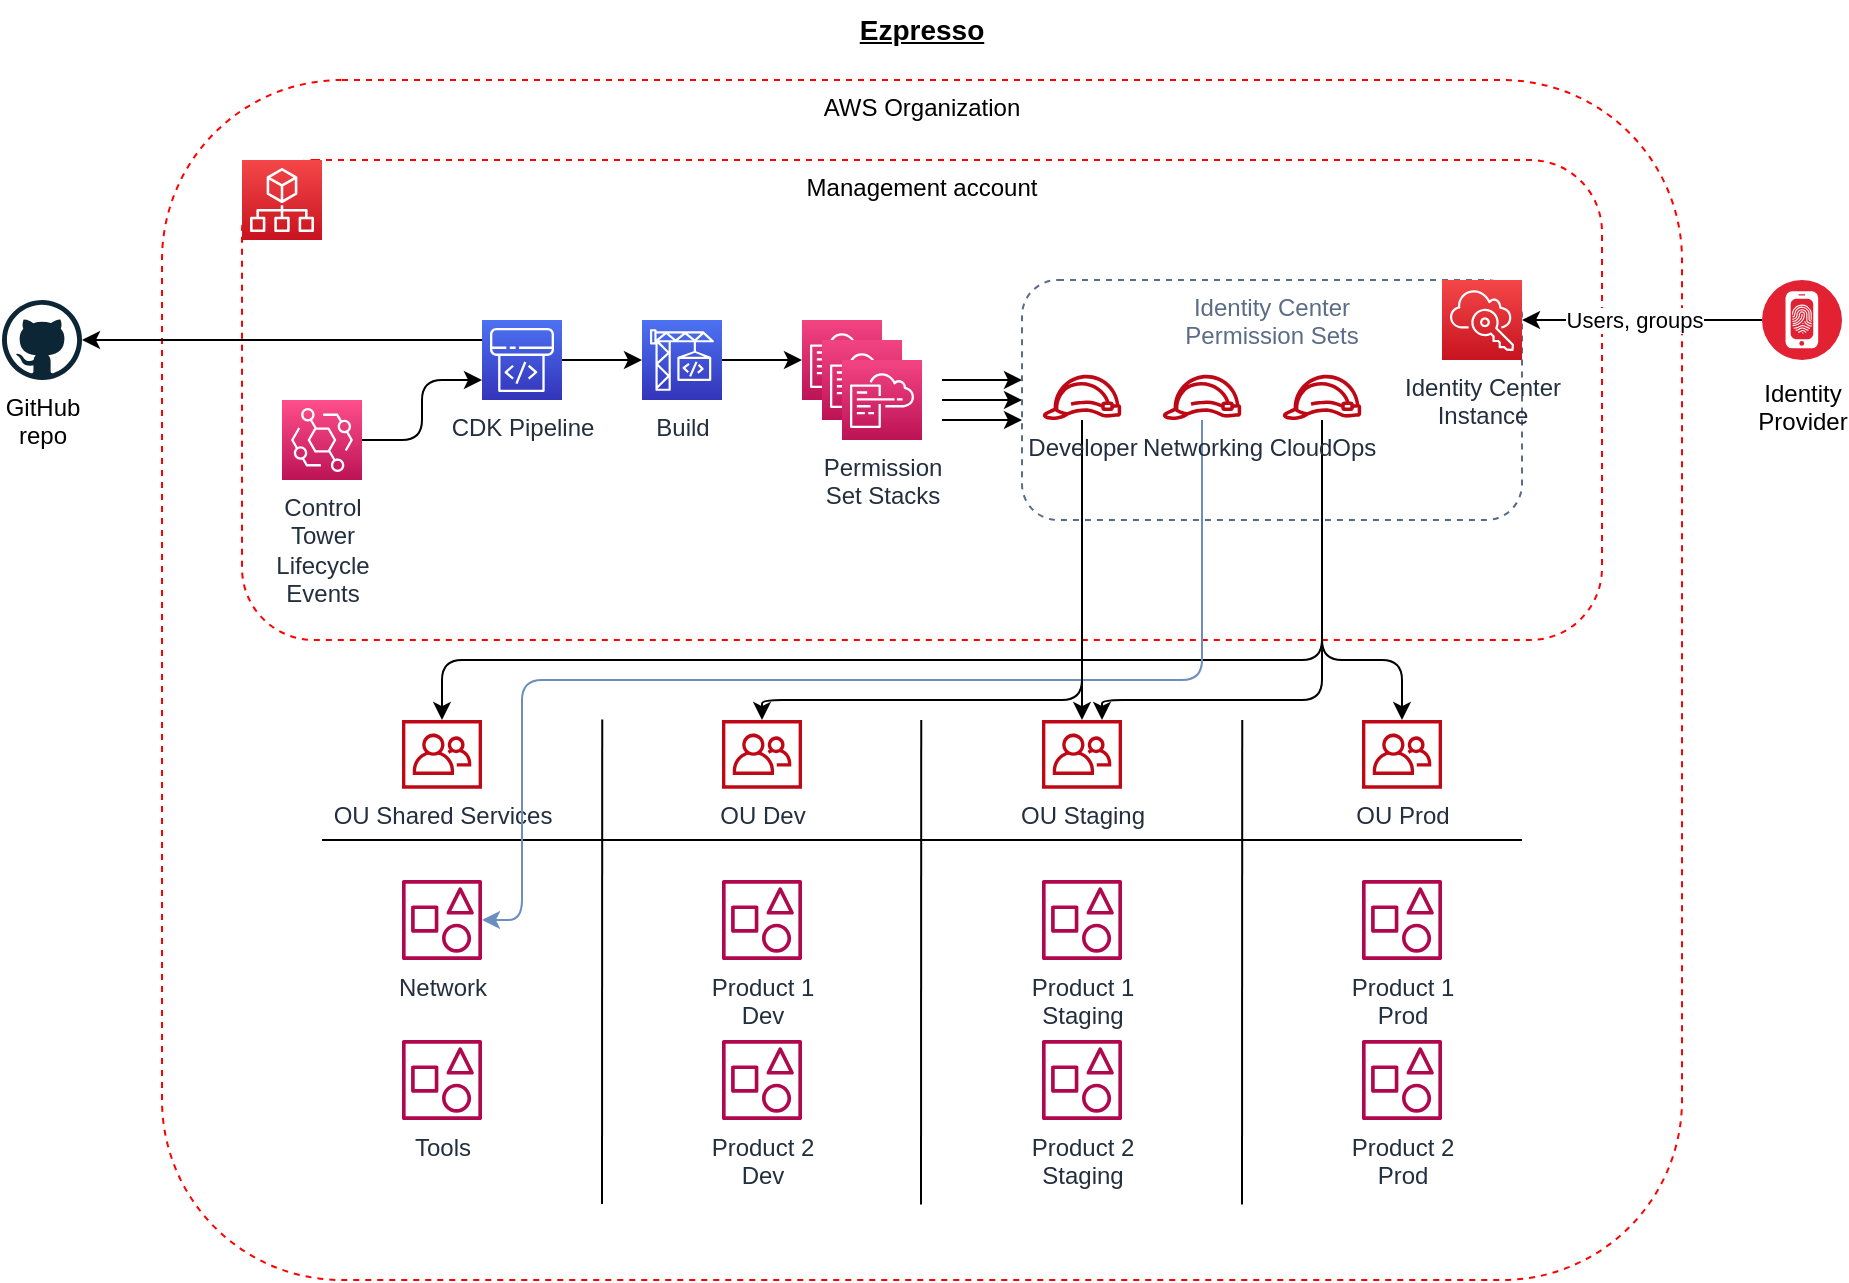 <mxfile version="21.6.8" type="device">
  <diagram id="741Fw4_yGs4Cyn7YGLD2" name="Page-1">
    <mxGraphModel dx="1360" dy="926" grid="1" gridSize="10" guides="1" tooltips="1" connect="1" arrows="1" fold="1" page="1" pageScale="1" pageWidth="1169" pageHeight="827" math="0" shadow="0">
      <root>
        <mxCell id="0" />
        <mxCell id="1" parent="0" />
        <mxCell id="DimGu2IpS-imPaeZoyhY-5" value="AWS Organization" style="fillColor=none;strokeColor=#FF0000;dashed=1;verticalAlign=top;fontStyle=0;rounded=1;glass=0;" parent="1" vertex="1">
          <mxGeometry x="280" y="160" width="760" height="600" as="geometry" />
        </mxCell>
        <mxCell id="DimGu2IpS-imPaeZoyhY-3" value="OU Dev" style="sketch=0;outlineConnect=0;fontColor=#232F3E;gradientColor=none;fillColor=#BF0816;strokeColor=none;dashed=0;verticalLabelPosition=bottom;verticalAlign=top;align=center;html=1;fontSize=12;fontStyle=0;aspect=fixed;pointerEvents=1;shape=mxgraph.aws4.organizations_organizational_unit;" parent="1" vertex="1">
          <mxGeometry x="560" y="480" width="40" height="34.36" as="geometry" />
        </mxCell>
        <mxCell id="DimGu2IpS-imPaeZoyhY-6" value="Management account" style="fillColor=none;strokeColor=#FF0000;dashed=1;verticalAlign=top;fontStyle=0;rounded=1;" parent="1" vertex="1">
          <mxGeometry x="320" y="200" width="680" height="240" as="geometry" />
        </mxCell>
        <mxCell id="DimGu2IpS-imPaeZoyhY-4" value="" style="sketch=0;points=[[0,0,0],[0.25,0,0],[0.5,0,0],[0.75,0,0],[1,0,0],[0,1,0],[0.25,1,0],[0.5,1,0],[0.75,1,0],[1,1,0],[0,0.25,0],[0,0.5,0],[0,0.75,0],[1,0.25,0],[1,0.5,0],[1,0.75,0]];outlineConnect=0;fontColor=#232F3E;gradientColor=#F54749;gradientDirection=north;fillColor=#C7131F;strokeColor=#ffffff;dashed=0;verticalLabelPosition=middle;verticalAlign=middle;align=left;html=1;fontSize=12;fontStyle=0;aspect=fixed;shape=mxgraph.aws4.resourceIcon;resIcon=mxgraph.aws4.organizations;labelPosition=right;" parent="1" vertex="1">
          <mxGeometry x="320" y="200" width="40" height="40" as="geometry" />
        </mxCell>
        <mxCell id="DimGu2IpS-imPaeZoyhY-10" value="CDK Pipeline" style="sketch=0;points=[[0,0,0],[0.25,0,0],[0.5,0,0],[0.75,0,0],[1,0,0],[0,1,0],[0.25,1,0],[0.5,1,0],[0.75,1,0],[1,1,0],[0,0.25,0],[0,0.5,0],[0,0.75,0],[1,0.25,0],[1,0.5,0],[1,0.75,0]];outlineConnect=0;fontColor=#232F3E;gradientColor=#4D72F3;gradientDirection=north;fillColor=#3334B9;strokeColor=#ffffff;dashed=0;verticalLabelPosition=bottom;verticalAlign=top;align=center;html=1;fontSize=12;fontStyle=0;aspect=fixed;shape=mxgraph.aws4.resourceIcon;resIcon=mxgraph.aws4.codepipeline;" parent="1" vertex="1">
          <mxGeometry x="440" y="280" width="40" height="40" as="geometry" />
        </mxCell>
        <mxCell id="DimGu2IpS-imPaeZoyhY-11" value="Control&lt;br&gt;Tower&lt;br&gt;Lifecycle&lt;br&gt;Events" style="sketch=0;points=[[0,0,0],[0.25,0,0],[0.5,0,0],[0.75,0,0],[1,0,0],[0,1,0],[0.25,1,0],[0.5,1,0],[0.75,1,0],[1,1,0],[0,0.25,0],[0,0.5,0],[0,0.75,0],[1,0.25,0],[1,0.5,0],[1,0.75,0]];outlineConnect=0;fontColor=#232F3E;gradientColor=#FF4F8B;gradientDirection=north;fillColor=#BC1356;strokeColor=#ffffff;dashed=0;verticalLabelPosition=bottom;verticalAlign=top;align=center;html=1;fontSize=12;fontStyle=0;aspect=fixed;shape=mxgraph.aws4.resourceIcon;resIcon=mxgraph.aws4.eventbridge;" parent="1" vertex="1">
          <mxGeometry x="340" y="320" width="40" height="40" as="geometry" />
        </mxCell>
        <mxCell id="DimGu2IpS-imPaeZoyhY-13" value="" style="endArrow=classic;html=1;rounded=1;exitX=1;exitY=0.5;exitDx=0;exitDy=0;exitPerimeter=0;entryX=0;entryY=0.75;entryDx=0;entryDy=0;entryPerimeter=0;" parent="1" source="DimGu2IpS-imPaeZoyhY-11" target="DimGu2IpS-imPaeZoyhY-10" edge="1">
          <mxGeometry width="50" height="50" relative="1" as="geometry">
            <mxPoint x="460" y="620" as="sourcePoint" />
            <mxPoint x="510" y="570" as="targetPoint" />
            <Array as="points">
              <mxPoint x="410" y="340" />
              <mxPoint x="410" y="310" />
            </Array>
          </mxGeometry>
        </mxCell>
        <mxCell id="DimGu2IpS-imPaeZoyhY-14" value="" style="endArrow=classic;html=1;rounded=1;exitX=1;exitY=0.5;exitDx=0;exitDy=0;exitPerimeter=0;entryX=0;entryY=0.5;entryDx=0;entryDy=0;entryPerimeter=0;" parent="1" source="DimGu2IpS-imPaeZoyhY-10" target="DimGu2IpS-imPaeZoyhY-15" edge="1">
          <mxGeometry width="50" height="50" relative="1" as="geometry">
            <mxPoint x="560" y="590" as="sourcePoint" />
            <mxPoint x="610" y="540" as="targetPoint" />
          </mxGeometry>
        </mxCell>
        <mxCell id="DimGu2IpS-imPaeZoyhY-15" value="Build" style="sketch=0;points=[[0,0,0],[0.25,0,0],[0.5,0,0],[0.75,0,0],[1,0,0],[0,1,0],[0.25,1,0],[0.5,1,0],[0.75,1,0],[1,1,0],[0,0.25,0],[0,0.5,0],[0,0.75,0],[1,0.25,0],[1,0.5,0],[1,0.75,0]];outlineConnect=0;fontColor=#232F3E;gradientColor=#4D72F3;gradientDirection=north;fillColor=#3334B9;strokeColor=#ffffff;dashed=0;verticalLabelPosition=bottom;verticalAlign=top;align=center;html=1;fontSize=12;fontStyle=0;aspect=fixed;shape=mxgraph.aws4.resourceIcon;resIcon=mxgraph.aws4.codebuild;" parent="1" vertex="1">
          <mxGeometry x="520" y="280" width="40" height="40" as="geometry" />
        </mxCell>
        <mxCell id="DimGu2IpS-imPaeZoyhY-16" value="OU Shared Services" style="sketch=0;outlineConnect=0;fontColor=#232F3E;gradientColor=none;fillColor=#BF0816;strokeColor=none;dashed=0;verticalLabelPosition=bottom;verticalAlign=top;align=center;html=1;fontSize=12;fontStyle=0;aspect=fixed;pointerEvents=1;shape=mxgraph.aws4.organizations_organizational_unit;" parent="1" vertex="1">
          <mxGeometry x="400" y="480" width="40" height="34.36" as="geometry" />
        </mxCell>
        <mxCell id="DimGu2IpS-imPaeZoyhY-17" value="OU Staging" style="sketch=0;outlineConnect=0;fontColor=#232F3E;gradientColor=none;fillColor=#BF0816;strokeColor=none;dashed=0;verticalLabelPosition=bottom;verticalAlign=top;align=center;html=1;fontSize=12;fontStyle=0;aspect=fixed;pointerEvents=1;shape=mxgraph.aws4.organizations_organizational_unit;" parent="1" vertex="1">
          <mxGeometry x="720" y="480" width="40" height="34.36" as="geometry" />
        </mxCell>
        <mxCell id="DimGu2IpS-imPaeZoyhY-18" value="OU Prod" style="sketch=0;outlineConnect=0;fontColor=#232F3E;gradientColor=none;fillColor=#BF0816;strokeColor=none;dashed=0;verticalLabelPosition=bottom;verticalAlign=top;align=center;html=1;fontSize=12;fontStyle=0;aspect=fixed;pointerEvents=1;shape=mxgraph.aws4.organizations_organizational_unit;" parent="1" vertex="1">
          <mxGeometry x="880" y="480" width="40" height="34.36" as="geometry" />
        </mxCell>
        <mxCell id="DimGu2IpS-imPaeZoyhY-19" value="" style="sketch=0;points=[[0,0,0],[0.25,0,0],[0.5,0,0],[0.75,0,0],[1,0,0],[0,1,0],[0.25,1,0],[0.5,1,0],[0.75,1,0],[1,1,0],[0,0.25,0],[0,0.5,0],[0,0.75,0],[1,0.25,0],[1,0.5,0],[1,0.75,0]];points=[[0,0,0],[0.25,0,0],[0.5,0,0],[0.75,0,0],[1,0,0],[0,1,0],[0.25,1,0],[0.5,1,0],[0.75,1,0],[1,1,0],[0,0.25,0],[0,0.5,0],[0,0.75,0],[1,0.25,0],[1,0.5,0],[1,0.75,0]];outlineConnect=0;fontColor=#232F3E;gradientColor=#F34482;gradientDirection=north;fillColor=#BC1356;strokeColor=#ffffff;dashed=0;verticalLabelPosition=bottom;verticalAlign=top;align=center;html=1;fontSize=12;fontStyle=0;aspect=fixed;shape=mxgraph.aws4.resourceIcon;resIcon=mxgraph.aws4.cloudformation;rounded=1;glass=0;" parent="1" vertex="1">
          <mxGeometry x="600" y="280" width="40" height="40" as="geometry" />
        </mxCell>
        <mxCell id="DimGu2IpS-imPaeZoyhY-21" value="" style="sketch=0;points=[[0,0,0],[0.25,0,0],[0.5,0,0],[0.75,0,0],[1,0,0],[0,1,0],[0.25,1,0],[0.5,1,0],[0.75,1,0],[1,1,0],[0,0.25,0],[0,0.5,0],[0,0.75,0],[1,0.25,0],[1,0.5,0],[1,0.75,0]];points=[[0,0,0],[0.25,0,0],[0.5,0,0],[0.75,0,0],[1,0,0],[0,1,0],[0.25,1,0],[0.5,1,0],[0.75,1,0],[1,1,0],[0,0.25,0],[0,0.5,0],[0,0.75,0],[1,0.25,0],[1,0.5,0],[1,0.75,0]];outlineConnect=0;fontColor=#232F3E;gradientColor=#F34482;gradientDirection=north;fillColor=#BC1356;strokeColor=#ffffff;dashed=0;verticalLabelPosition=bottom;verticalAlign=top;align=center;html=1;fontSize=12;fontStyle=0;aspect=fixed;shape=mxgraph.aws4.resourceIcon;resIcon=mxgraph.aws4.cloudformation;rounded=1;glass=0;" parent="1" vertex="1">
          <mxGeometry x="610" y="290" width="40" height="40" as="geometry" />
        </mxCell>
        <mxCell id="DimGu2IpS-imPaeZoyhY-20" value="Permission&lt;br&gt;Set Stacks" style="sketch=0;points=[[0,0,0],[0.25,0,0],[0.5,0,0],[0.75,0,0],[1,0,0],[0,1,0],[0.25,1,0],[0.5,1,0],[0.75,1,0],[1,1,0],[0,0.25,0],[0,0.5,0],[0,0.75,0],[1,0.25,0],[1,0.5,0],[1,0.75,0]];points=[[0,0,0],[0.25,0,0],[0.5,0,0],[0.75,0,0],[1,0,0],[0,1,0],[0.25,1,0],[0.5,1,0],[0.75,1,0],[1,1,0],[0,0.25,0],[0,0.5,0],[0,0.75,0],[1,0.25,0],[1,0.5,0],[1,0.75,0]];outlineConnect=0;fontColor=#232F3E;gradientColor=#F34482;gradientDirection=north;fillColor=#BC1356;strokeColor=#ffffff;dashed=0;verticalLabelPosition=bottom;verticalAlign=top;align=center;html=1;fontSize=12;fontStyle=0;aspect=fixed;shape=mxgraph.aws4.resourceIcon;resIcon=mxgraph.aws4.cloudformation;rounded=1;glass=0;" parent="1" vertex="1">
          <mxGeometry x="620" y="300" width="40" height="40" as="geometry" />
        </mxCell>
        <mxCell id="DimGu2IpS-imPaeZoyhY-24" value="" style="endArrow=classic;html=1;rounded=1;exitX=1;exitY=0.5;exitDx=0;exitDy=0;exitPerimeter=0;entryX=0;entryY=0.5;entryDx=0;entryDy=0;entryPerimeter=0;" parent="1" source="DimGu2IpS-imPaeZoyhY-15" target="DimGu2IpS-imPaeZoyhY-19" edge="1">
          <mxGeometry width="50" height="50" relative="1" as="geometry">
            <mxPoint x="570" y="640" as="sourcePoint" />
            <mxPoint x="620" y="590" as="targetPoint" />
          </mxGeometry>
        </mxCell>
        <mxCell id="DimGu2IpS-imPaeZoyhY-29" value="Identity&lt;br&gt;Provider" style="aspect=fixed;perimeter=ellipsePerimeter;html=1;align=center;shadow=0;dashed=0;fontColor=#000000;labelBackgroundColor=#ffffff;fontSize=12;spacingTop=3;image;image=img/lib/ibm/security/identity_provider.svg;rounded=1;glass=0;strokeColor=#FF0000;fillColor=none;" parent="1" vertex="1">
          <mxGeometry x="1080" y="260" width="40" height="40" as="geometry" />
        </mxCell>
        <mxCell id="DimGu2IpS-imPaeZoyhY-30" value="" style="endArrow=classic;html=1;rounded=1;fontColor=#000000;" parent="1" edge="1">
          <mxGeometry width="50" height="50" relative="1" as="geometry">
            <mxPoint x="670" y="310" as="sourcePoint" />
            <mxPoint x="710" y="310" as="targetPoint" />
          </mxGeometry>
        </mxCell>
        <mxCell id="DimGu2IpS-imPaeZoyhY-31" value="" style="endArrow=classic;html=1;rounded=1;fontColor=#000000;" parent="1" edge="1">
          <mxGeometry width="50" height="50" relative="1" as="geometry">
            <mxPoint x="670" y="320" as="sourcePoint" />
            <mxPoint x="710" y="320" as="targetPoint" />
          </mxGeometry>
        </mxCell>
        <mxCell id="DimGu2IpS-imPaeZoyhY-32" value="" style="endArrow=classic;html=1;rounded=1;fontColor=#000000;" parent="1" edge="1">
          <mxGeometry width="50" height="50" relative="1" as="geometry">
            <mxPoint x="670" y="330" as="sourcePoint" />
            <mxPoint x="710" y="330" as="targetPoint" />
          </mxGeometry>
        </mxCell>
        <mxCell id="DimGu2IpS-imPaeZoyhY-35" value="" style="endArrow=classic;html=1;rounded=1;fontColor=#000000;entryX=1;entryY=0.5;entryDx=0;entryDy=0;entryPerimeter=0;exitX=0;exitY=0.5;exitDx=0;exitDy=0;" parent="1" source="DimGu2IpS-imPaeZoyhY-29" target="DimGu2IpS-imPaeZoyhY-26" edge="1">
          <mxGeometry width="50" height="50" relative="1" as="geometry">
            <mxPoint x="1050" y="640" as="sourcePoint" />
            <mxPoint x="1100" y="590" as="targetPoint" />
          </mxGeometry>
        </mxCell>
        <mxCell id="DimGu2IpS-imPaeZoyhY-36" value="Users, groups" style="edgeLabel;html=1;align=center;verticalAlign=middle;resizable=0;points=[];fontColor=#000000;" parent="DimGu2IpS-imPaeZoyhY-35" vertex="1" connectable="0">
          <mxGeometry x="0.47" y="-2" relative="1" as="geometry">
            <mxPoint x="24" y="2" as="offset" />
          </mxGeometry>
        </mxCell>
        <mxCell id="DimGu2IpS-imPaeZoyhY-37" value="Network" style="sketch=0;outlineConnect=0;fontColor=#232F3E;gradientColor=none;fillColor=#B0084D;strokeColor=none;dashed=0;verticalLabelPosition=bottom;verticalAlign=top;align=center;html=1;fontSize=12;fontStyle=0;aspect=fixed;pointerEvents=1;shape=mxgraph.aws4.organizations_account2;rounded=1;glass=0;" parent="1" vertex="1">
          <mxGeometry x="400" y="560" width="40" height="40" as="geometry" />
        </mxCell>
        <mxCell id="DimGu2IpS-imPaeZoyhY-38" value="Tools" style="sketch=0;outlineConnect=0;fontColor=#232F3E;gradientColor=none;fillColor=#B0084D;strokeColor=none;dashed=0;verticalLabelPosition=bottom;verticalAlign=top;align=center;html=1;fontSize=12;fontStyle=0;aspect=fixed;pointerEvents=1;shape=mxgraph.aws4.organizations_account2;rounded=1;glass=0;" parent="1" vertex="1">
          <mxGeometry x="400" y="640" width="40" height="40" as="geometry" />
        </mxCell>
        <mxCell id="DimGu2IpS-imPaeZoyhY-39" value="Product 1&lt;br&gt;Dev" style="sketch=0;outlineConnect=0;fontColor=#232F3E;gradientColor=none;fillColor=#B0084D;strokeColor=none;dashed=0;verticalLabelPosition=bottom;verticalAlign=top;align=center;html=1;fontSize=12;fontStyle=0;aspect=fixed;pointerEvents=1;shape=mxgraph.aws4.organizations_account2;rounded=1;glass=0;" parent="1" vertex="1">
          <mxGeometry x="560" y="560" width="40" height="40" as="geometry" />
        </mxCell>
        <mxCell id="DimGu2IpS-imPaeZoyhY-40" value="Product 2&lt;br&gt;Dev" style="sketch=0;outlineConnect=0;fontColor=#232F3E;gradientColor=none;fillColor=#B0084D;strokeColor=none;dashed=0;verticalLabelPosition=bottom;verticalAlign=top;align=center;html=1;fontSize=12;fontStyle=0;aspect=fixed;pointerEvents=1;shape=mxgraph.aws4.organizations_account2;rounded=1;glass=0;" parent="1" vertex="1">
          <mxGeometry x="560" y="640" width="40" height="40" as="geometry" />
        </mxCell>
        <mxCell id="DimGu2IpS-imPaeZoyhY-41" value="Product 1&lt;br&gt;Staging&lt;br&gt;" style="sketch=0;outlineConnect=0;fontColor=#232F3E;gradientColor=none;fillColor=#B0084D;strokeColor=none;dashed=0;verticalLabelPosition=bottom;verticalAlign=top;align=center;html=1;fontSize=12;fontStyle=0;aspect=fixed;pointerEvents=1;shape=mxgraph.aws4.organizations_account2;rounded=1;glass=0;" parent="1" vertex="1">
          <mxGeometry x="720" y="560" width="40" height="40" as="geometry" />
        </mxCell>
        <mxCell id="DimGu2IpS-imPaeZoyhY-42" value="Product 2&lt;br&gt;Staging" style="sketch=0;outlineConnect=0;fontColor=#232F3E;gradientColor=none;fillColor=#B0084D;strokeColor=none;dashed=0;verticalLabelPosition=bottom;verticalAlign=top;align=center;html=1;fontSize=12;fontStyle=0;aspect=fixed;pointerEvents=1;shape=mxgraph.aws4.organizations_account2;rounded=1;glass=0;" parent="1" vertex="1">
          <mxGeometry x="720" y="640" width="40" height="40" as="geometry" />
        </mxCell>
        <mxCell id="DimGu2IpS-imPaeZoyhY-43" value="Product 1&lt;br&gt;Prod" style="sketch=0;outlineConnect=0;fontColor=#232F3E;gradientColor=none;fillColor=#B0084D;strokeColor=none;dashed=0;verticalLabelPosition=bottom;verticalAlign=top;align=center;html=1;fontSize=12;fontStyle=0;aspect=fixed;pointerEvents=1;shape=mxgraph.aws4.organizations_account2;rounded=1;glass=0;" parent="1" vertex="1">
          <mxGeometry x="880" y="560" width="40" height="40" as="geometry" />
        </mxCell>
        <mxCell id="DimGu2IpS-imPaeZoyhY-44" value="Product 2&lt;br&gt;Prod" style="sketch=0;outlineConnect=0;fontColor=#232F3E;gradientColor=none;fillColor=#B0084D;strokeColor=none;dashed=0;verticalLabelPosition=bottom;verticalAlign=top;align=center;html=1;fontSize=12;fontStyle=0;aspect=fixed;pointerEvents=1;shape=mxgraph.aws4.organizations_account2;rounded=1;glass=0;" parent="1" vertex="1">
          <mxGeometry x="880" y="640" width="40" height="40" as="geometry" />
        </mxCell>
        <mxCell id="DimGu2IpS-imPaeZoyhY-45" value="" style="endArrow=classic;html=1;rounded=1;fontColor=#000000;" parent="1" source="DimGu2IpS-imPaeZoyhY-34" target="DimGu2IpS-imPaeZoyhY-18" edge="1">
          <mxGeometry width="50" height="50" relative="1" as="geometry">
            <mxPoint x="1070" y="730" as="sourcePoint" />
            <mxPoint x="1120" y="680" as="targetPoint" />
            <Array as="points">
              <mxPoint x="860" y="400" />
              <mxPoint x="860" y="450" />
              <mxPoint x="900" y="450" />
            </Array>
          </mxGeometry>
        </mxCell>
        <mxCell id="DimGu2IpS-imPaeZoyhY-46" value="" style="endArrow=classic;html=1;rounded=1;fontColor=#000000;" parent="1" source="DimGu2IpS-imPaeZoyhY-34" target="DimGu2IpS-imPaeZoyhY-16" edge="1">
          <mxGeometry width="50" height="50" relative="1" as="geometry">
            <mxPoint x="1050" y="600" as="sourcePoint" />
            <mxPoint x="1100" y="550" as="targetPoint" />
            <Array as="points">
              <mxPoint x="860" y="450" />
              <mxPoint x="420" y="450" />
            </Array>
          </mxGeometry>
        </mxCell>
        <mxCell id="DimGu2IpS-imPaeZoyhY-47" value="" style="endArrow=none;html=1;rounded=1;fontColor=#000000;entryX=0.237;entryY=0.533;entryDx=0;entryDy=0;entryPerimeter=0;" parent="1" edge="1">
          <mxGeometry width="50" height="50" relative="1" as="geometry">
            <mxPoint x="500" y="722" as="sourcePoint" />
            <mxPoint x="500.12" y="479.8" as="targetPoint" />
          </mxGeometry>
        </mxCell>
        <mxCell id="DimGu2IpS-imPaeZoyhY-48" value="" style="endArrow=none;html=1;rounded=1;fontColor=#000000;entryX=0.237;entryY=0.533;entryDx=0;entryDy=0;entryPerimeter=0;" parent="1" edge="1">
          <mxGeometry width="50" height="50" relative="1" as="geometry">
            <mxPoint x="659.5" y="722.2" as="sourcePoint" />
            <mxPoint x="659.62" y="480.0" as="targetPoint" />
          </mxGeometry>
        </mxCell>
        <mxCell id="DimGu2IpS-imPaeZoyhY-49" value="" style="endArrow=none;html=1;rounded=1;fontColor=#000000;entryX=0.237;entryY=0.533;entryDx=0;entryDy=0;entryPerimeter=0;" parent="1" edge="1">
          <mxGeometry width="50" height="50" relative="1" as="geometry">
            <mxPoint x="820" y="722.2" as="sourcePoint" />
            <mxPoint x="820.12" y="480" as="targetPoint" />
          </mxGeometry>
        </mxCell>
        <mxCell id="DimGu2IpS-imPaeZoyhY-50" value="" style="endArrow=none;html=1;rounded=1;fontColor=#000000;" parent="1" edge="1">
          <mxGeometry width="50" height="50" relative="1" as="geometry">
            <mxPoint x="360" y="540" as="sourcePoint" />
            <mxPoint x="960" y="540" as="targetPoint" />
          </mxGeometry>
        </mxCell>
        <mxCell id="DimGu2IpS-imPaeZoyhY-52" value="" style="endArrow=classic;html=1;rounded=1;fontColor=#000000;fillColor=#dae8fc;strokeColor=#6c8ebf;" parent="1" source="DimGu2IpS-imPaeZoyhY-51" target="DimGu2IpS-imPaeZoyhY-37" edge="1">
          <mxGeometry width="50" height="50" relative="1" as="geometry">
            <mxPoint x="100" y="720" as="sourcePoint" />
            <mxPoint x="150" y="670" as="targetPoint" />
            <Array as="points">
              <mxPoint x="800" y="460" />
              <mxPoint x="460" y="460" />
              <mxPoint x="460" y="580" />
            </Array>
          </mxGeometry>
        </mxCell>
        <mxCell id="DimGu2IpS-imPaeZoyhY-54" value="" style="endArrow=classic;html=1;rounded=1;fontColor=#000000;" parent="1" source="DimGu2IpS-imPaeZoyhY-33" target="DimGu2IpS-imPaeZoyhY-3" edge="1">
          <mxGeometry width="50" height="50" relative="1" as="geometry">
            <mxPoint x="180" y="700" as="sourcePoint" />
            <mxPoint x="230" y="650" as="targetPoint" />
            <Array as="points">
              <mxPoint x="740" y="470" />
              <mxPoint x="580" y="470" />
            </Array>
          </mxGeometry>
        </mxCell>
        <mxCell id="DimGu2IpS-imPaeZoyhY-55" value="" style="endArrow=classic;html=1;rounded=1;fontColor=#000000;" parent="1" source="DimGu2IpS-imPaeZoyhY-33" target="DimGu2IpS-imPaeZoyhY-17" edge="1">
          <mxGeometry width="50" height="50" relative="1" as="geometry">
            <mxPoint x="120" y="740" as="sourcePoint" />
            <mxPoint x="170" y="690" as="targetPoint" />
            <Array as="points">
              <mxPoint x="740" y="470" />
            </Array>
          </mxGeometry>
        </mxCell>
        <mxCell id="DimGu2IpS-imPaeZoyhY-56" value="" style="endArrow=classic;html=1;rounded=1;fontColor=#000000;exitX=0.5;exitY=1;exitDx=0;exitDy=0;exitPerimeter=0;" parent="1" source="DimGu2IpS-imPaeZoyhY-34" edge="1">
          <mxGeometry width="50" height="50" relative="1" as="geometry">
            <mxPoint x="960" y="570" as="sourcePoint" />
            <mxPoint x="750" y="480" as="targetPoint" />
            <Array as="points">
              <mxPoint x="860" y="470" />
              <mxPoint x="750" y="470" />
            </Array>
          </mxGeometry>
        </mxCell>
        <mxCell id="DimGu2IpS-imPaeZoyhY-57" value="Identity Center&#xa;Permission Sets" style="fillColor=none;strokeColor=#5A6C86;dashed=1;verticalAlign=top;fontStyle=0;fontColor=#5A6C86;rounded=1;glass=0;" parent="1" vertex="1">
          <mxGeometry x="710" y="260" width="250" height="120" as="geometry" />
        </mxCell>
        <mxCell id="DimGu2IpS-imPaeZoyhY-33" value="Developer" style="sketch=0;outlineConnect=0;fontColor=#232F3E;gradientColor=none;fillColor=#BF0816;strokeColor=none;dashed=0;verticalLabelPosition=bottom;verticalAlign=top;align=center;html=1;fontSize=12;fontStyle=0;aspect=fixed;pointerEvents=1;shape=mxgraph.aws4.role;rounded=1;glass=0;" parent="1" vertex="1">
          <mxGeometry x="720" y="307.43" width="40" height="22.57" as="geometry" />
        </mxCell>
        <mxCell id="DimGu2IpS-imPaeZoyhY-34" value="CloudOps" style="sketch=0;outlineConnect=0;fontColor=#232F3E;gradientColor=none;fillColor=#BF0816;strokeColor=none;dashed=0;verticalLabelPosition=bottom;verticalAlign=top;align=center;html=1;fontSize=12;fontStyle=0;aspect=fixed;pointerEvents=1;shape=mxgraph.aws4.role;rounded=1;glass=0;" parent="1" vertex="1">
          <mxGeometry x="840" y="307.43" width="40" height="22.57" as="geometry" />
        </mxCell>
        <mxCell id="DimGu2IpS-imPaeZoyhY-51" value="Networking" style="sketch=0;outlineConnect=0;fontColor=#232F3E;gradientColor=none;fillColor=#BF0816;strokeColor=none;dashed=0;verticalLabelPosition=bottom;verticalAlign=top;align=center;html=1;fontSize=12;fontStyle=0;aspect=fixed;pointerEvents=1;shape=mxgraph.aws4.role;rounded=1;glass=0;" parent="1" vertex="1">
          <mxGeometry x="780" y="307.43" width="40" height="22.57" as="geometry" />
        </mxCell>
        <mxCell id="DimGu2IpS-imPaeZoyhY-26" value="Identity Center&lt;br&gt;Instance" style="sketch=0;points=[[0,0,0],[0.25,0,0],[0.5,0,0],[0.75,0,0],[1,0,0],[0,1,0],[0.25,1,0],[0.5,1,0],[0.75,1,0],[1,1,0],[0,0.25,0],[0,0.5,0],[0,0.75,0],[1,0.25,0],[1,0.5,0],[1,0.75,0]];outlineConnect=0;fontColor=#232F3E;gradientColor=#F54749;gradientDirection=north;fillColor=#C7131F;strokeColor=#ffffff;dashed=0;verticalLabelPosition=bottom;verticalAlign=top;align=center;html=1;fontSize=12;fontStyle=0;aspect=fixed;shape=mxgraph.aws4.resourceIcon;resIcon=mxgraph.aws4.single_sign_on;rounded=1;glass=0;" parent="1" vertex="1">
          <mxGeometry x="920" y="260" width="40" height="40" as="geometry" />
        </mxCell>
        <mxCell id="DimGu2IpS-imPaeZoyhY-58" value="Ezpresso" style="text;html=1;strokeColor=none;fillColor=none;align=center;verticalAlign=middle;whiteSpace=wrap;rounded=0;glass=0;fontColor=#000000;fontStyle=5;fontSize=14;" parent="1" vertex="1">
          <mxGeometry x="580" y="120" width="160" height="30" as="geometry" />
        </mxCell>
        <mxCell id="4n7ZJZCK1X-XDO7y3pmV-1" value="GitHub&lt;br&gt;repo" style="dashed=0;outlineConnect=0;html=1;align=center;labelPosition=center;verticalLabelPosition=bottom;verticalAlign=top;shape=mxgraph.weblogos.github" vertex="1" parent="1">
          <mxGeometry x="200" y="270" width="40" height="40" as="geometry" />
        </mxCell>
        <mxCell id="4n7ZJZCK1X-XDO7y3pmV-3" value="" style="endArrow=none;html=1;rounded=0;entryX=0;entryY=0.25;entryDx=0;entryDy=0;entryPerimeter=0;endFill=0;startArrow=classic;startFill=1;" edge="1" parent="1" source="4n7ZJZCK1X-XDO7y3pmV-1" target="DimGu2IpS-imPaeZoyhY-10">
          <mxGeometry width="50" height="50" relative="1" as="geometry">
            <mxPoint x="120" y="500" as="sourcePoint" />
            <mxPoint x="170" y="450" as="targetPoint" />
          </mxGeometry>
        </mxCell>
      </root>
    </mxGraphModel>
  </diagram>
</mxfile>
